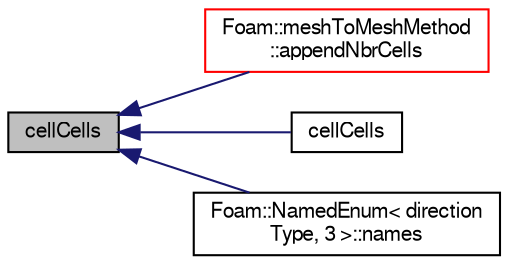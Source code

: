 digraph "cellCells"
{
  bgcolor="transparent";
  edge [fontname="FreeSans",fontsize="10",labelfontname="FreeSans",labelfontsize="10"];
  node [fontname="FreeSans",fontsize="10",shape=record];
  rankdir="LR";
  Node33859 [label="cellCells",height=0.2,width=0.4,color="black", fillcolor="grey75", style="filled", fontcolor="black"];
  Node33859 -> Node33860 [dir="back",color="midnightblue",fontsize="10",style="solid",fontname="FreeSans"];
  Node33860 [label="Foam::meshToMeshMethod\l::appendNbrCells",height=0.2,width=0.4,color="red",URL="$a29250.html#a5e269dfdf791bb37eed3aa36fdc41496",tooltip="Append target cell neihgbour cells to cellIDs list. "];
  Node33859 -> Node33864 [dir="back",color="midnightblue",fontsize="10",style="solid",fontname="FreeSans"];
  Node33864 [label="cellCells",height=0.2,width=0.4,color="black",URL="$a27530.html#a6633e5df84e7bfcb8659a49b34195925",tooltip="cellCells using cells. "];
  Node33859 -> Node33865 [dir="back",color="midnightblue",fontsize="10",style="solid",fontname="FreeSans"];
  Node33865 [label="Foam::NamedEnum\< direction\lType, 3 \>::names",height=0.2,width=0.4,color="black",URL="$a25998.html#a7350da3a0edd92cd11e6c479c9967dc8"];
}
